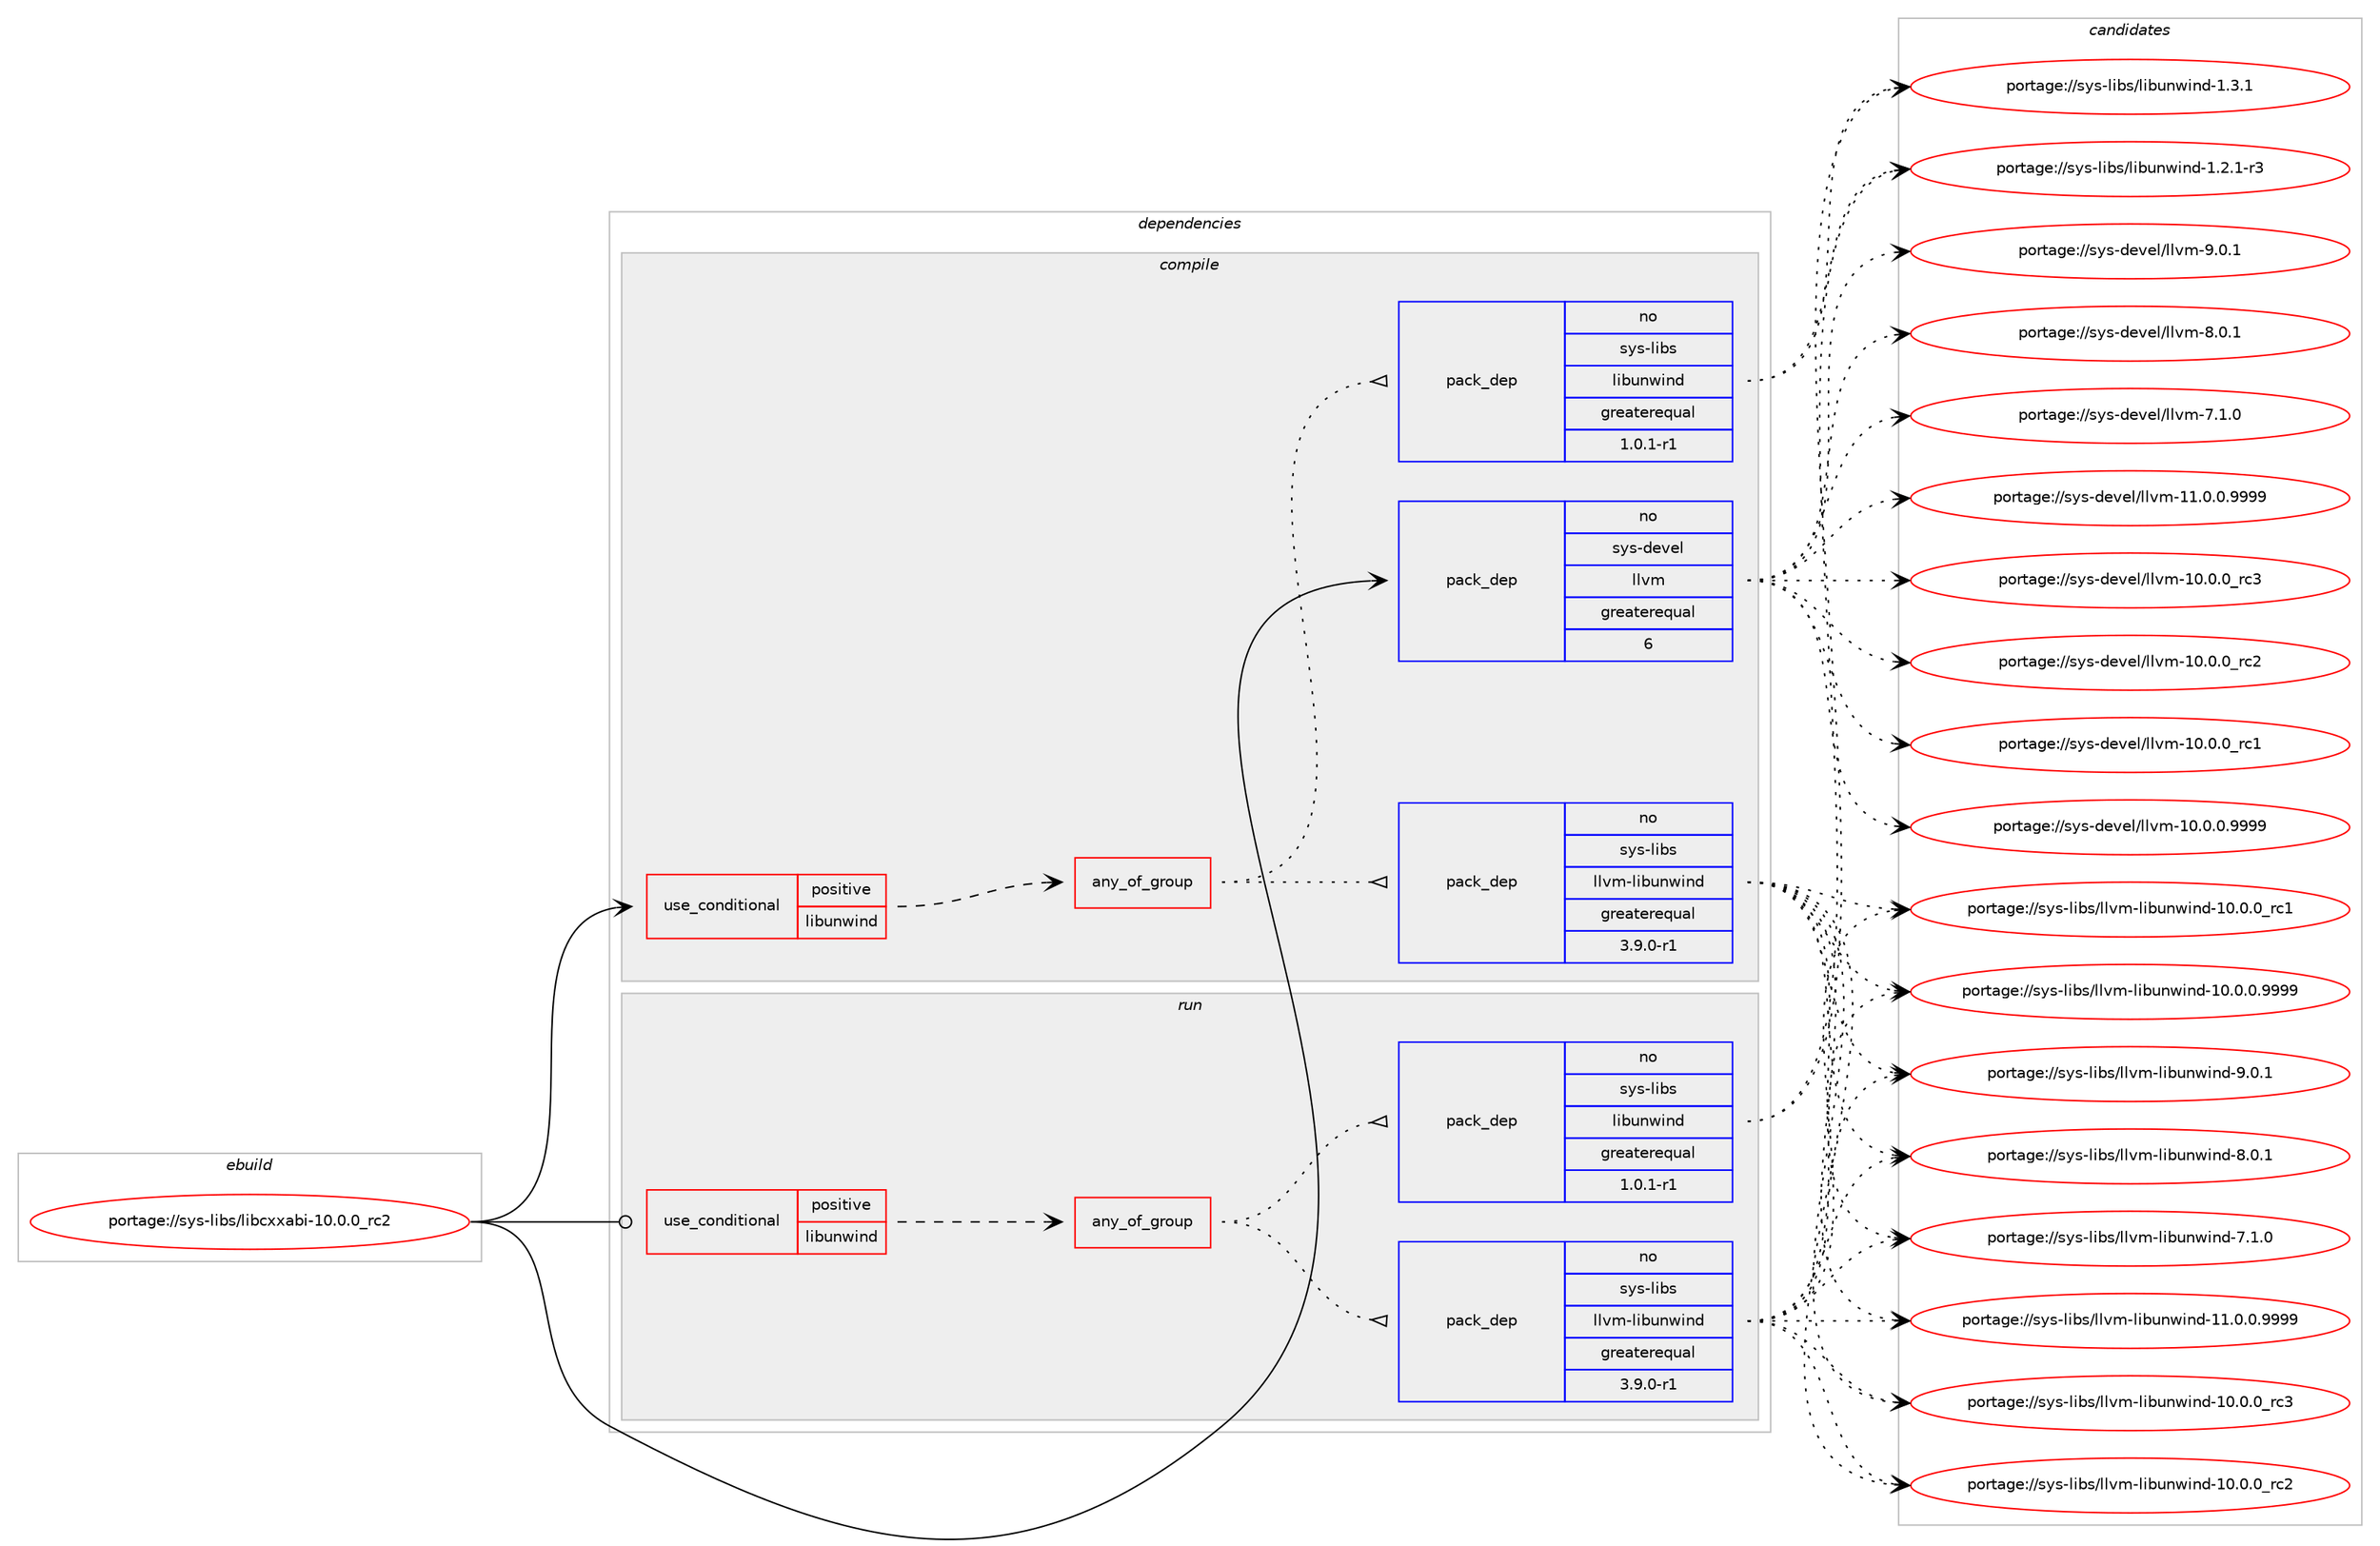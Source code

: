 digraph prolog {

# *************
# Graph options
# *************

newrank=true;
concentrate=true;
compound=true;
graph [rankdir=LR,fontname=Helvetica,fontsize=10,ranksep=1.5];#, ranksep=2.5, nodesep=0.2];
edge  [arrowhead=vee];
node  [fontname=Helvetica,fontsize=10];

# **********
# The ebuild
# **********

subgraph cluster_leftcol {
color=gray;
rank=same;
label=<<i>ebuild</i>>;
id [label="portage://sys-libs/libcxxabi-10.0.0_rc2", color=red, width=4, href="../sys-libs/libcxxabi-10.0.0_rc2.svg"];
}

# ****************
# The dependencies
# ****************

subgraph cluster_midcol {
color=gray;
label=<<i>dependencies</i>>;
subgraph cluster_compile {
fillcolor="#eeeeee";
style=filled;
label=<<i>compile</i>>;
subgraph cond4508 {
dependency26434 [label=<<TABLE BORDER="0" CELLBORDER="1" CELLSPACING="0" CELLPADDING="4"><TR><TD ROWSPAN="3" CELLPADDING="10">use_conditional</TD></TR><TR><TD>positive</TD></TR><TR><TD>libunwind</TD></TR></TABLE>>, shape=none, color=red];
subgraph any673 {
dependency26435 [label=<<TABLE BORDER="0" CELLBORDER="1" CELLSPACING="0" CELLPADDING="4"><TR><TD CELLPADDING="10">any_of_group</TD></TR></TABLE>>, shape=none, color=red];subgraph pack21232 {
dependency26436 [label=<<TABLE BORDER="0" CELLBORDER="1" CELLSPACING="0" CELLPADDING="4" WIDTH="220"><TR><TD ROWSPAN="6" CELLPADDING="30">pack_dep</TD></TR><TR><TD WIDTH="110">no</TD></TR><TR><TD>sys-libs</TD></TR><TR><TD>libunwind</TD></TR><TR><TD>greaterequal</TD></TR><TR><TD>1.0.1-r1</TD></TR></TABLE>>, shape=none, color=blue];
}
dependency26435:e -> dependency26436:w [weight=20,style="dotted",arrowhead="oinv"];
subgraph pack21233 {
dependency26437 [label=<<TABLE BORDER="0" CELLBORDER="1" CELLSPACING="0" CELLPADDING="4" WIDTH="220"><TR><TD ROWSPAN="6" CELLPADDING="30">pack_dep</TD></TR><TR><TD WIDTH="110">no</TD></TR><TR><TD>sys-libs</TD></TR><TR><TD>llvm-libunwind</TD></TR><TR><TD>greaterequal</TD></TR><TR><TD>3.9.0-r1</TD></TR></TABLE>>, shape=none, color=blue];
}
dependency26435:e -> dependency26437:w [weight=20,style="dotted",arrowhead="oinv"];
}
dependency26434:e -> dependency26435:w [weight=20,style="dashed",arrowhead="vee"];
}
id:e -> dependency26434:w [weight=20,style="solid",arrowhead="vee"];
subgraph pack21234 {
dependency26438 [label=<<TABLE BORDER="0" CELLBORDER="1" CELLSPACING="0" CELLPADDING="4" WIDTH="220"><TR><TD ROWSPAN="6" CELLPADDING="30">pack_dep</TD></TR><TR><TD WIDTH="110">no</TD></TR><TR><TD>sys-devel</TD></TR><TR><TD>llvm</TD></TR><TR><TD>greaterequal</TD></TR><TR><TD>6</TD></TR></TABLE>>, shape=none, color=blue];
}
id:e -> dependency26438:w [weight=20,style="solid",arrowhead="vee"];
}
subgraph cluster_compileandrun {
fillcolor="#eeeeee";
style=filled;
label=<<i>compile and run</i>>;
}
subgraph cluster_run {
fillcolor="#eeeeee";
style=filled;
label=<<i>run</i>>;
subgraph cond4509 {
dependency26439 [label=<<TABLE BORDER="0" CELLBORDER="1" CELLSPACING="0" CELLPADDING="4"><TR><TD ROWSPAN="3" CELLPADDING="10">use_conditional</TD></TR><TR><TD>positive</TD></TR><TR><TD>libunwind</TD></TR></TABLE>>, shape=none, color=red];
subgraph any674 {
dependency26440 [label=<<TABLE BORDER="0" CELLBORDER="1" CELLSPACING="0" CELLPADDING="4"><TR><TD CELLPADDING="10">any_of_group</TD></TR></TABLE>>, shape=none, color=red];subgraph pack21235 {
dependency26441 [label=<<TABLE BORDER="0" CELLBORDER="1" CELLSPACING="0" CELLPADDING="4" WIDTH="220"><TR><TD ROWSPAN="6" CELLPADDING="30">pack_dep</TD></TR><TR><TD WIDTH="110">no</TD></TR><TR><TD>sys-libs</TD></TR><TR><TD>libunwind</TD></TR><TR><TD>greaterequal</TD></TR><TR><TD>1.0.1-r1</TD></TR></TABLE>>, shape=none, color=blue];
}
dependency26440:e -> dependency26441:w [weight=20,style="dotted",arrowhead="oinv"];
subgraph pack21236 {
dependency26442 [label=<<TABLE BORDER="0" CELLBORDER="1" CELLSPACING="0" CELLPADDING="4" WIDTH="220"><TR><TD ROWSPAN="6" CELLPADDING="30">pack_dep</TD></TR><TR><TD WIDTH="110">no</TD></TR><TR><TD>sys-libs</TD></TR><TR><TD>llvm-libunwind</TD></TR><TR><TD>greaterequal</TD></TR><TR><TD>3.9.0-r1</TD></TR></TABLE>>, shape=none, color=blue];
}
dependency26440:e -> dependency26442:w [weight=20,style="dotted",arrowhead="oinv"];
}
dependency26439:e -> dependency26440:w [weight=20,style="dashed",arrowhead="vee"];
}
id:e -> dependency26439:w [weight=20,style="solid",arrowhead="odot"];
}
}

# **************
# The candidates
# **************

subgraph cluster_choices {
rank=same;
color=gray;
label=<<i>candidates</i>>;

subgraph choice21232 {
color=black;
nodesep=1;
choice11512111545108105981154710810598117110119105110100454946514649 [label="portage://sys-libs/libunwind-1.3.1", color=red, width=4,href="../sys-libs/libunwind-1.3.1.svg"];
choice115121115451081059811547108105981171101191051101004549465046494511451 [label="portage://sys-libs/libunwind-1.2.1-r3", color=red, width=4,href="../sys-libs/libunwind-1.2.1-r3.svg"];
dependency26436:e -> choice11512111545108105981154710810598117110119105110100454946514649:w [style=dotted,weight="100"];
dependency26436:e -> choice115121115451081059811547108105981171101191051101004549465046494511451:w [style=dotted,weight="100"];
}
subgraph choice21233 {
color=black;
nodesep=1;
choice1151211154510810598115471081081181094510810598117110119105110100455746484649 [label="portage://sys-libs/llvm-libunwind-9.0.1", color=red, width=4,href="../sys-libs/llvm-libunwind-9.0.1.svg"];
choice1151211154510810598115471081081181094510810598117110119105110100455646484649 [label="portage://sys-libs/llvm-libunwind-8.0.1", color=red, width=4,href="../sys-libs/llvm-libunwind-8.0.1.svg"];
choice1151211154510810598115471081081181094510810598117110119105110100455546494648 [label="portage://sys-libs/llvm-libunwind-7.1.0", color=red, width=4,href="../sys-libs/llvm-libunwind-7.1.0.svg"];
choice1151211154510810598115471081081181094510810598117110119105110100454949464846484657575757 [label="portage://sys-libs/llvm-libunwind-11.0.0.9999", color=red, width=4,href="../sys-libs/llvm-libunwind-11.0.0.9999.svg"];
choice115121115451081059811547108108118109451081059811711011910511010045494846484648951149951 [label="portage://sys-libs/llvm-libunwind-10.0.0_rc3", color=red, width=4,href="../sys-libs/llvm-libunwind-10.0.0_rc3.svg"];
choice115121115451081059811547108108118109451081059811711011910511010045494846484648951149950 [label="portage://sys-libs/llvm-libunwind-10.0.0_rc2", color=red, width=4,href="../sys-libs/llvm-libunwind-10.0.0_rc2.svg"];
choice115121115451081059811547108108118109451081059811711011910511010045494846484648951149949 [label="portage://sys-libs/llvm-libunwind-10.0.0_rc1", color=red, width=4,href="../sys-libs/llvm-libunwind-10.0.0_rc1.svg"];
choice1151211154510810598115471081081181094510810598117110119105110100454948464846484657575757 [label="portage://sys-libs/llvm-libunwind-10.0.0.9999", color=red, width=4,href="../sys-libs/llvm-libunwind-10.0.0.9999.svg"];
dependency26437:e -> choice1151211154510810598115471081081181094510810598117110119105110100455746484649:w [style=dotted,weight="100"];
dependency26437:e -> choice1151211154510810598115471081081181094510810598117110119105110100455646484649:w [style=dotted,weight="100"];
dependency26437:e -> choice1151211154510810598115471081081181094510810598117110119105110100455546494648:w [style=dotted,weight="100"];
dependency26437:e -> choice1151211154510810598115471081081181094510810598117110119105110100454949464846484657575757:w [style=dotted,weight="100"];
dependency26437:e -> choice115121115451081059811547108108118109451081059811711011910511010045494846484648951149951:w [style=dotted,weight="100"];
dependency26437:e -> choice115121115451081059811547108108118109451081059811711011910511010045494846484648951149950:w [style=dotted,weight="100"];
dependency26437:e -> choice115121115451081059811547108108118109451081059811711011910511010045494846484648951149949:w [style=dotted,weight="100"];
dependency26437:e -> choice1151211154510810598115471081081181094510810598117110119105110100454948464846484657575757:w [style=dotted,weight="100"];
}
subgraph choice21234 {
color=black;
nodesep=1;
choice1151211154510010111810110847108108118109455746484649 [label="portage://sys-devel/llvm-9.0.1", color=red, width=4,href="../sys-devel/llvm-9.0.1.svg"];
choice1151211154510010111810110847108108118109455646484649 [label="portage://sys-devel/llvm-8.0.1", color=red, width=4,href="../sys-devel/llvm-8.0.1.svg"];
choice1151211154510010111810110847108108118109455546494648 [label="portage://sys-devel/llvm-7.1.0", color=red, width=4,href="../sys-devel/llvm-7.1.0.svg"];
choice1151211154510010111810110847108108118109454949464846484657575757 [label="portage://sys-devel/llvm-11.0.0.9999", color=red, width=4,href="../sys-devel/llvm-11.0.0.9999.svg"];
choice115121115451001011181011084710810811810945494846484648951149951 [label="portage://sys-devel/llvm-10.0.0_rc3", color=red, width=4,href="../sys-devel/llvm-10.0.0_rc3.svg"];
choice115121115451001011181011084710810811810945494846484648951149950 [label="portage://sys-devel/llvm-10.0.0_rc2", color=red, width=4,href="../sys-devel/llvm-10.0.0_rc2.svg"];
choice115121115451001011181011084710810811810945494846484648951149949 [label="portage://sys-devel/llvm-10.0.0_rc1", color=red, width=4,href="../sys-devel/llvm-10.0.0_rc1.svg"];
choice1151211154510010111810110847108108118109454948464846484657575757 [label="portage://sys-devel/llvm-10.0.0.9999", color=red, width=4,href="../sys-devel/llvm-10.0.0.9999.svg"];
dependency26438:e -> choice1151211154510010111810110847108108118109455746484649:w [style=dotted,weight="100"];
dependency26438:e -> choice1151211154510010111810110847108108118109455646484649:w [style=dotted,weight="100"];
dependency26438:e -> choice1151211154510010111810110847108108118109455546494648:w [style=dotted,weight="100"];
dependency26438:e -> choice1151211154510010111810110847108108118109454949464846484657575757:w [style=dotted,weight="100"];
dependency26438:e -> choice115121115451001011181011084710810811810945494846484648951149951:w [style=dotted,weight="100"];
dependency26438:e -> choice115121115451001011181011084710810811810945494846484648951149950:w [style=dotted,weight="100"];
dependency26438:e -> choice115121115451001011181011084710810811810945494846484648951149949:w [style=dotted,weight="100"];
dependency26438:e -> choice1151211154510010111810110847108108118109454948464846484657575757:w [style=dotted,weight="100"];
}
subgraph choice21235 {
color=black;
nodesep=1;
choice11512111545108105981154710810598117110119105110100454946514649 [label="portage://sys-libs/libunwind-1.3.1", color=red, width=4,href="../sys-libs/libunwind-1.3.1.svg"];
choice115121115451081059811547108105981171101191051101004549465046494511451 [label="portage://sys-libs/libunwind-1.2.1-r3", color=red, width=4,href="../sys-libs/libunwind-1.2.1-r3.svg"];
dependency26441:e -> choice11512111545108105981154710810598117110119105110100454946514649:w [style=dotted,weight="100"];
dependency26441:e -> choice115121115451081059811547108105981171101191051101004549465046494511451:w [style=dotted,weight="100"];
}
subgraph choice21236 {
color=black;
nodesep=1;
choice1151211154510810598115471081081181094510810598117110119105110100455746484649 [label="portage://sys-libs/llvm-libunwind-9.0.1", color=red, width=4,href="../sys-libs/llvm-libunwind-9.0.1.svg"];
choice1151211154510810598115471081081181094510810598117110119105110100455646484649 [label="portage://sys-libs/llvm-libunwind-8.0.1", color=red, width=4,href="../sys-libs/llvm-libunwind-8.0.1.svg"];
choice1151211154510810598115471081081181094510810598117110119105110100455546494648 [label="portage://sys-libs/llvm-libunwind-7.1.0", color=red, width=4,href="../sys-libs/llvm-libunwind-7.1.0.svg"];
choice1151211154510810598115471081081181094510810598117110119105110100454949464846484657575757 [label="portage://sys-libs/llvm-libunwind-11.0.0.9999", color=red, width=4,href="../sys-libs/llvm-libunwind-11.0.0.9999.svg"];
choice115121115451081059811547108108118109451081059811711011910511010045494846484648951149951 [label="portage://sys-libs/llvm-libunwind-10.0.0_rc3", color=red, width=4,href="../sys-libs/llvm-libunwind-10.0.0_rc3.svg"];
choice115121115451081059811547108108118109451081059811711011910511010045494846484648951149950 [label="portage://sys-libs/llvm-libunwind-10.0.0_rc2", color=red, width=4,href="../sys-libs/llvm-libunwind-10.0.0_rc2.svg"];
choice115121115451081059811547108108118109451081059811711011910511010045494846484648951149949 [label="portage://sys-libs/llvm-libunwind-10.0.0_rc1", color=red, width=4,href="../sys-libs/llvm-libunwind-10.0.0_rc1.svg"];
choice1151211154510810598115471081081181094510810598117110119105110100454948464846484657575757 [label="portage://sys-libs/llvm-libunwind-10.0.0.9999", color=red, width=4,href="../sys-libs/llvm-libunwind-10.0.0.9999.svg"];
dependency26442:e -> choice1151211154510810598115471081081181094510810598117110119105110100455746484649:w [style=dotted,weight="100"];
dependency26442:e -> choice1151211154510810598115471081081181094510810598117110119105110100455646484649:w [style=dotted,weight="100"];
dependency26442:e -> choice1151211154510810598115471081081181094510810598117110119105110100455546494648:w [style=dotted,weight="100"];
dependency26442:e -> choice1151211154510810598115471081081181094510810598117110119105110100454949464846484657575757:w [style=dotted,weight="100"];
dependency26442:e -> choice115121115451081059811547108108118109451081059811711011910511010045494846484648951149951:w [style=dotted,weight="100"];
dependency26442:e -> choice115121115451081059811547108108118109451081059811711011910511010045494846484648951149950:w [style=dotted,weight="100"];
dependency26442:e -> choice115121115451081059811547108108118109451081059811711011910511010045494846484648951149949:w [style=dotted,weight="100"];
dependency26442:e -> choice1151211154510810598115471081081181094510810598117110119105110100454948464846484657575757:w [style=dotted,weight="100"];
}
}

}
